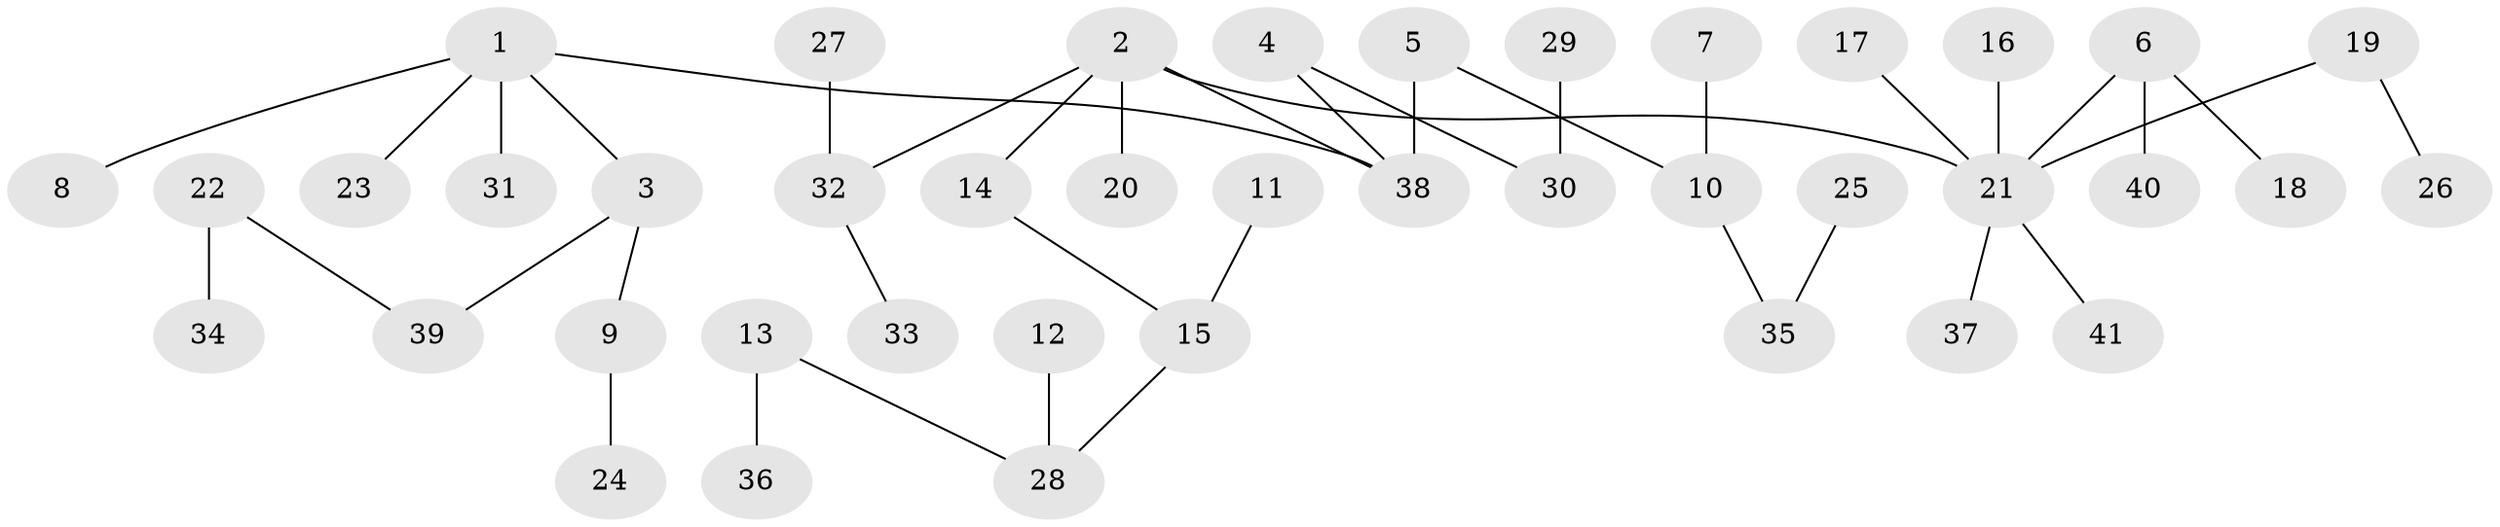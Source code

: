 // original degree distribution, {2: 0.2962962962962963, 9: 0.012345679012345678, 5: 0.037037037037037035, 3: 0.12345679012345678, 4: 0.06172839506172839, 1: 0.4691358024691358}
// Generated by graph-tools (version 1.1) at 2025/02/03/09/25 03:02:26]
// undirected, 41 vertices, 40 edges
graph export_dot {
graph [start="1"]
  node [color=gray90,style=filled];
  1;
  2;
  3;
  4;
  5;
  6;
  7;
  8;
  9;
  10;
  11;
  12;
  13;
  14;
  15;
  16;
  17;
  18;
  19;
  20;
  21;
  22;
  23;
  24;
  25;
  26;
  27;
  28;
  29;
  30;
  31;
  32;
  33;
  34;
  35;
  36;
  37;
  38;
  39;
  40;
  41;
  1 -- 3 [weight=1.0];
  1 -- 8 [weight=1.0];
  1 -- 23 [weight=1.0];
  1 -- 31 [weight=1.0];
  1 -- 38 [weight=1.0];
  2 -- 14 [weight=1.0];
  2 -- 20 [weight=1.0];
  2 -- 21 [weight=1.0];
  2 -- 32 [weight=1.0];
  2 -- 38 [weight=1.0];
  3 -- 9 [weight=1.0];
  3 -- 39 [weight=1.0];
  4 -- 30 [weight=1.0];
  4 -- 38 [weight=1.0];
  5 -- 10 [weight=1.0];
  5 -- 38 [weight=1.0];
  6 -- 18 [weight=1.0];
  6 -- 21 [weight=1.0];
  6 -- 40 [weight=1.0];
  7 -- 10 [weight=1.0];
  9 -- 24 [weight=1.0];
  10 -- 35 [weight=1.0];
  11 -- 15 [weight=1.0];
  12 -- 28 [weight=1.0];
  13 -- 28 [weight=1.0];
  13 -- 36 [weight=1.0];
  14 -- 15 [weight=1.0];
  15 -- 28 [weight=1.0];
  16 -- 21 [weight=1.0];
  17 -- 21 [weight=1.0];
  19 -- 21 [weight=1.0];
  19 -- 26 [weight=1.0];
  21 -- 37 [weight=1.0];
  21 -- 41 [weight=1.0];
  22 -- 34 [weight=1.0];
  22 -- 39 [weight=1.0];
  25 -- 35 [weight=1.0];
  27 -- 32 [weight=1.0];
  29 -- 30 [weight=1.0];
  32 -- 33 [weight=1.0];
}
